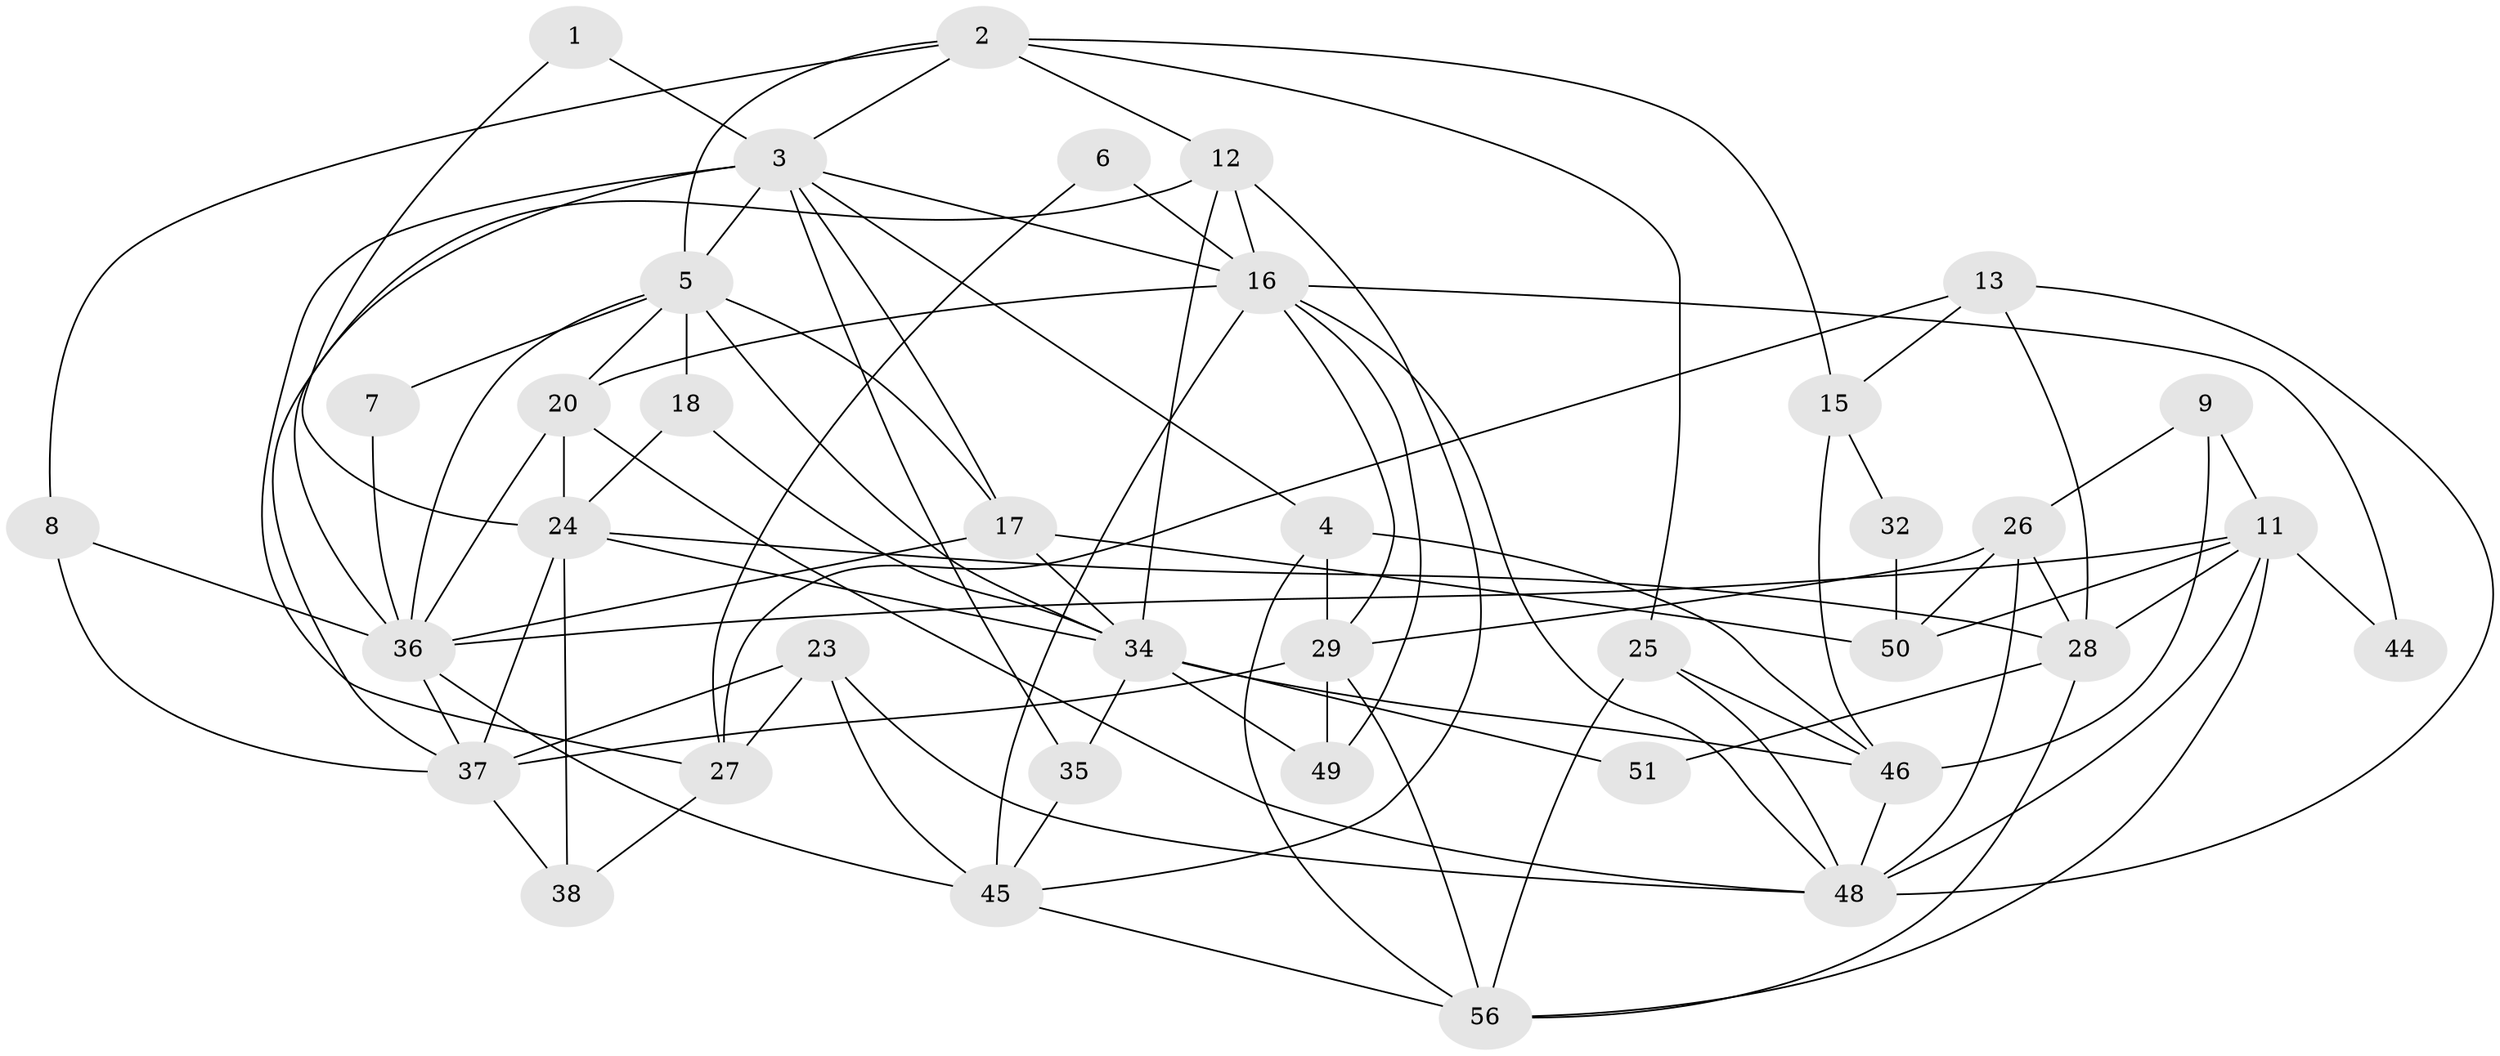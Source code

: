 // original degree distribution, {2: 0.1724137931034483, 5: 0.10344827586206896, 3: 0.3275862068965517, 6: 0.13793103448275862, 4: 0.1724137931034483, 7: 0.05172413793103448, 8: 0.034482758620689655}
// Generated by graph-tools (version 1.1) at 2025/11/02/27/25 16:11:23]
// undirected, 38 vertices, 94 edges
graph export_dot {
graph [start="1"]
  node [color=gray90,style=filled];
  1;
  2 [super="+43"];
  3 [super="+40"];
  4 [super="+10"];
  5 [super="+39"];
  6;
  7;
  8;
  9 [super="+14"];
  11 [super="+22"];
  12 [super="+21"];
  13;
  15 [super="+54"];
  16 [super="+19"];
  17;
  18;
  20;
  23 [super="+31"];
  24 [super="+57"];
  25 [super="+42"];
  26 [super="+33"];
  27 [super="+53"];
  28 [super="+30"];
  29 [super="+55"];
  32;
  34 [super="+52"];
  35;
  36 [super="+41"];
  37;
  38;
  44;
  45 [super="+47"];
  46;
  48 [super="+58"];
  49;
  50;
  51;
  56;
  1 -- 3;
  1 -- 24;
  2 -- 5;
  2 -- 3;
  2 -- 8;
  2 -- 25;
  2 -- 12;
  2 -- 15;
  3 -- 36;
  3 -- 5;
  3 -- 16;
  3 -- 17;
  3 -- 4;
  3 -- 35;
  3 -- 27;
  4 -- 56;
  4 -- 46;
  4 -- 29;
  5 -- 17;
  5 -- 34;
  5 -- 18;
  5 -- 36;
  5 -- 20;
  5 -- 7;
  6 -- 27;
  6 -- 16;
  7 -- 36;
  8 -- 36;
  8 -- 37;
  9 -- 26;
  9 -- 11;
  9 -- 46;
  11 -- 50;
  11 -- 36;
  11 -- 44;
  11 -- 28;
  11 -- 48;
  11 -- 56;
  12 -- 37;
  12 -- 16;
  12 -- 34;
  12 -- 45;
  13 -- 48;
  13 -- 28;
  13 -- 15;
  13 -- 27;
  15 -- 32;
  15 -- 46;
  16 -- 20;
  16 -- 29;
  16 -- 44;
  16 -- 49;
  16 -- 45;
  16 -- 48;
  17 -- 34;
  17 -- 36;
  17 -- 50;
  18 -- 24;
  18 -- 34;
  20 -- 48;
  20 -- 24;
  20 -- 36;
  23 -- 37;
  23 -- 27;
  23 -- 48;
  23 -- 45;
  24 -- 28;
  24 -- 37;
  24 -- 34;
  24 -- 38;
  25 -- 48;
  25 -- 56;
  25 -- 46;
  26 -- 28 [weight=2];
  26 -- 50;
  26 -- 48;
  26 -- 29;
  27 -- 38;
  28 -- 56;
  28 -- 51;
  29 -- 37;
  29 -- 56;
  29 -- 49;
  32 -- 50;
  34 -- 46;
  34 -- 49;
  34 -- 35;
  34 -- 51;
  35 -- 45;
  36 -- 37;
  36 -- 45;
  37 -- 38;
  45 -- 56;
  46 -- 48;
}
